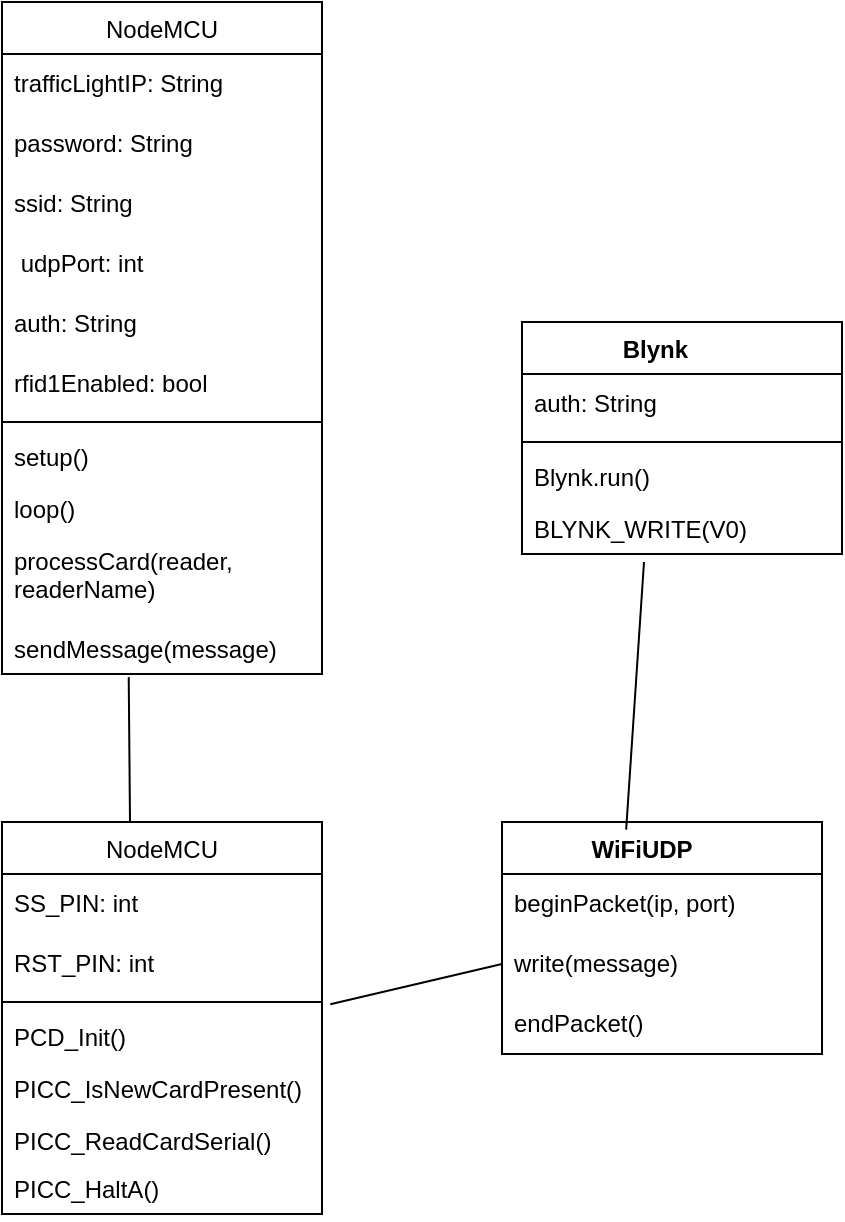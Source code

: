 <mxfile version="25.0.3">
  <diagram name="Sayfa -1" id="fqfLNAJTs9jHbN3aNvoR">
    <mxGraphModel dx="1120" dy="612" grid="1" gridSize="10" guides="1" tooltips="1" connect="1" arrows="1" fold="1" page="1" pageScale="1" pageWidth="827" pageHeight="1169" math="0" shadow="0">
      <root>
        <mxCell id="0" />
        <mxCell id="1" parent="0" />
        <mxCell id="uas3n-WweE00lUbns6KP-5" value="&lt;span style=&quot;font-weight: 400;&quot;&gt;NodeMCU&lt;/span&gt;" style="swimlane;fontStyle=1;align=center;verticalAlign=top;childLayout=stackLayout;horizontal=1;startSize=26;horizontalStack=0;resizeParent=1;resizeParentMax=0;resizeLast=0;collapsible=1;marginBottom=0;whiteSpace=wrap;html=1;" parent="1" vertex="1">
          <mxGeometry x="100" y="70" width="160" height="336" as="geometry" />
        </mxCell>
        <mxCell id="uas3n-WweE00lUbns6KP-11" value="trafficLightIP: String" style="text;strokeColor=none;fillColor=none;align=left;verticalAlign=middle;spacingLeft=4;spacingRight=4;overflow=hidden;points=[[0,0.5],[1,0.5]];portConstraint=eastwest;rotatable=0;whiteSpace=wrap;html=1;" parent="uas3n-WweE00lUbns6KP-5" vertex="1">
          <mxGeometry y="26" width="160" height="30" as="geometry" />
        </mxCell>
        <mxCell id="uas3n-WweE00lUbns6KP-10" value="password: String " style="text;strokeColor=none;fillColor=none;align=left;verticalAlign=middle;spacingLeft=4;spacingRight=4;overflow=hidden;points=[[0,0.5],[1,0.5]];portConstraint=eastwest;rotatable=0;whiteSpace=wrap;html=1;" parent="uas3n-WweE00lUbns6KP-5" vertex="1">
          <mxGeometry y="56" width="160" height="30" as="geometry" />
        </mxCell>
        <mxCell id="uas3n-WweE00lUbns6KP-9" value="ssid: String" style="text;strokeColor=none;fillColor=none;align=left;verticalAlign=middle;spacingLeft=4;spacingRight=4;overflow=hidden;points=[[0,0.5],[1,0.5]];portConstraint=eastwest;rotatable=0;whiteSpace=wrap;html=1;" parent="uas3n-WweE00lUbns6KP-5" vertex="1">
          <mxGeometry y="86" width="160" height="30" as="geometry" />
        </mxCell>
        <mxCell id="uas3n-WweE00lUbns6KP-16" value="&amp;nbsp;udpPort: &lt;span class=&quot;hljs-type&quot;&gt;int&lt;/span&gt;" style="text;strokeColor=none;fillColor=none;align=left;verticalAlign=middle;spacingLeft=4;spacingRight=4;overflow=hidden;points=[[0,0.5],[1,0.5]];portConstraint=eastwest;rotatable=0;whiteSpace=wrap;html=1;" parent="uas3n-WweE00lUbns6KP-5" vertex="1">
          <mxGeometry y="116" width="160" height="30" as="geometry" />
        </mxCell>
        <mxCell id="uas3n-WweE00lUbns6KP-17" value="auth: String    " style="text;strokeColor=none;fillColor=none;align=left;verticalAlign=middle;spacingLeft=4;spacingRight=4;overflow=hidden;points=[[0,0.5],[1,0.5]];portConstraint=eastwest;rotatable=0;whiteSpace=wrap;html=1;" parent="uas3n-WweE00lUbns6KP-5" vertex="1">
          <mxGeometry y="146" width="160" height="30" as="geometry" />
        </mxCell>
        <mxCell id="uas3n-WweE00lUbns6KP-18" value="rfid1Enabled: bool" style="text;strokeColor=none;fillColor=none;align=left;verticalAlign=middle;spacingLeft=4;spacingRight=4;overflow=hidden;points=[[0,0.5],[1,0.5]];portConstraint=eastwest;rotatable=0;whiteSpace=wrap;html=1;" parent="uas3n-WweE00lUbns6KP-5" vertex="1">
          <mxGeometry y="176" width="160" height="30" as="geometry" />
        </mxCell>
        <mxCell id="uas3n-WweE00lUbns6KP-7" value="" style="line;strokeWidth=1;fillColor=none;align=left;verticalAlign=middle;spacingTop=-1;spacingLeft=3;spacingRight=3;rotatable=0;labelPosition=right;points=[];portConstraint=eastwest;strokeColor=inherit;" parent="uas3n-WweE00lUbns6KP-5" vertex="1">
          <mxGeometry y="206" width="160" height="8" as="geometry" />
        </mxCell>
        <mxCell id="uas3n-WweE00lUbns6KP-8" value="setup()" style="text;strokeColor=none;fillColor=none;align=left;verticalAlign=top;spacingLeft=4;spacingRight=4;overflow=hidden;rotatable=0;points=[[0,0.5],[1,0.5]];portConstraint=eastwest;whiteSpace=wrap;html=1;" parent="uas3n-WweE00lUbns6KP-5" vertex="1">
          <mxGeometry y="214" width="160" height="26" as="geometry" />
        </mxCell>
        <mxCell id="uas3n-WweE00lUbns6KP-13" value="loop()" style="text;strokeColor=none;fillColor=none;align=left;verticalAlign=top;spacingLeft=4;spacingRight=4;overflow=hidden;rotatable=0;points=[[0,0.5],[1,0.5]];portConstraint=eastwest;whiteSpace=wrap;html=1;" parent="uas3n-WweE00lUbns6KP-5" vertex="1">
          <mxGeometry y="240" width="160" height="26" as="geometry" />
        </mxCell>
        <mxCell id="uas3n-WweE00lUbns6KP-15" value="processCard(reader, readerName)" style="text;strokeColor=none;fillColor=none;align=left;verticalAlign=top;spacingLeft=4;spacingRight=4;overflow=hidden;rotatable=0;points=[[0,0.5],[1,0.5]];portConstraint=eastwest;whiteSpace=wrap;html=1;" parent="uas3n-WweE00lUbns6KP-5" vertex="1">
          <mxGeometry y="266" width="160" height="44" as="geometry" />
        </mxCell>
        <mxCell id="uas3n-WweE00lUbns6KP-14" value="sendMessage(message) " style="text;strokeColor=none;fillColor=none;align=left;verticalAlign=top;spacingLeft=4;spacingRight=4;overflow=hidden;rotatable=0;points=[[0,0.5],[1,0.5]];portConstraint=eastwest;whiteSpace=wrap;html=1;" parent="uas3n-WweE00lUbns6KP-5" vertex="1">
          <mxGeometry y="310" width="160" height="26" as="geometry" />
        </mxCell>
        <mxCell id="uas3n-WweE00lUbns6KP-19" value="" style="endArrow=none;html=1;rounded=0;exitX=0.396;exitY=1.06;exitDx=0;exitDy=0;exitPerimeter=0;entryX=0.4;entryY=-0.002;entryDx=0;entryDy=0;entryPerimeter=0;" parent="1" source="uas3n-WweE00lUbns6KP-14" target="uas3n-WweE00lUbns6KP-20" edge="1">
          <mxGeometry relative="1" as="geometry">
            <mxPoint x="220" y="530" as="sourcePoint" />
            <mxPoint x="163" y="470" as="targetPoint" />
          </mxGeometry>
        </mxCell>
        <mxCell id="uas3n-WweE00lUbns6KP-20" value="&lt;span style=&quot;font-weight: 400;&quot;&gt;NodeMCU&lt;/span&gt;" style="swimlane;fontStyle=1;align=center;verticalAlign=top;childLayout=stackLayout;horizontal=1;startSize=26;horizontalStack=0;resizeParent=1;resizeParentMax=0;resizeLast=0;collapsible=1;marginBottom=0;whiteSpace=wrap;html=1;" parent="1" vertex="1">
          <mxGeometry x="100" y="480" width="160" height="196" as="geometry" />
        </mxCell>
        <mxCell id="uas3n-WweE00lUbns6KP-21" value="SS_PIN: &lt;span class=&quot;hljs-type&quot;&gt;int&lt;/span&gt;" style="text;strokeColor=none;fillColor=none;align=left;verticalAlign=middle;spacingLeft=4;spacingRight=4;overflow=hidden;points=[[0,0.5],[1,0.5]];portConstraint=eastwest;rotatable=0;whiteSpace=wrap;html=1;" parent="uas3n-WweE00lUbns6KP-20" vertex="1">
          <mxGeometry y="26" width="160" height="30" as="geometry" />
        </mxCell>
        <mxCell id="uas3n-WweE00lUbns6KP-22" value="RST_PIN: &lt;span class=&quot;hljs-type&quot;&gt;int&lt;/span&gt;" style="text;strokeColor=none;fillColor=none;align=left;verticalAlign=middle;spacingLeft=4;spacingRight=4;overflow=hidden;points=[[0,0.5],[1,0.5]];portConstraint=eastwest;rotatable=0;whiteSpace=wrap;html=1;" parent="uas3n-WweE00lUbns6KP-20" vertex="1">
          <mxGeometry y="56" width="160" height="30" as="geometry" />
        </mxCell>
        <mxCell id="uas3n-WweE00lUbns6KP-27" value="" style="line;strokeWidth=1;fillColor=none;align=left;verticalAlign=middle;spacingTop=-1;spacingLeft=3;spacingRight=3;rotatable=0;labelPosition=right;points=[];portConstraint=eastwest;strokeColor=inherit;" parent="uas3n-WweE00lUbns6KP-20" vertex="1">
          <mxGeometry y="86" width="160" height="8" as="geometry" />
        </mxCell>
        <mxCell id="uas3n-WweE00lUbns6KP-28" value="PCD_Init()" style="text;strokeColor=none;fillColor=none;align=left;verticalAlign=top;spacingLeft=4;spacingRight=4;overflow=hidden;rotatable=0;points=[[0,0.5],[1,0.5]];portConstraint=eastwest;whiteSpace=wrap;html=1;" parent="uas3n-WweE00lUbns6KP-20" vertex="1">
          <mxGeometry y="94" width="160" height="26" as="geometry" />
        </mxCell>
        <mxCell id="uas3n-WweE00lUbns6KP-29" value="PICC_IsNewCardPresent()" style="text;strokeColor=none;fillColor=none;align=left;verticalAlign=top;spacingLeft=4;spacingRight=4;overflow=hidden;rotatable=0;points=[[0,0.5],[1,0.5]];portConstraint=eastwest;whiteSpace=wrap;html=1;" parent="uas3n-WweE00lUbns6KP-20" vertex="1">
          <mxGeometry y="120" width="160" height="26" as="geometry" />
        </mxCell>
        <mxCell id="uas3n-WweE00lUbns6KP-30" value="PICC_ReadCardSerial()" style="text;strokeColor=none;fillColor=none;align=left;verticalAlign=top;spacingLeft=4;spacingRight=4;overflow=hidden;rotatable=0;points=[[0,0.5],[1,0.5]];portConstraint=eastwest;whiteSpace=wrap;html=1;" parent="uas3n-WweE00lUbns6KP-20" vertex="1">
          <mxGeometry y="146" width="160" height="24" as="geometry" />
        </mxCell>
        <mxCell id="uas3n-WweE00lUbns6KP-31" value="PICC_HaltA()  " style="text;strokeColor=none;fillColor=none;align=left;verticalAlign=top;spacingLeft=4;spacingRight=4;overflow=hidden;rotatable=0;points=[[0,0.5],[1,0.5]];portConstraint=eastwest;whiteSpace=wrap;html=1;" parent="uas3n-WweE00lUbns6KP-20" vertex="1">
          <mxGeometry y="170" width="160" height="26" as="geometry" />
        </mxCell>
        <mxCell id="uas3n-WweE00lUbns6KP-32" value="WiFiUDP&amp;nbsp; &amp;nbsp; &amp;nbsp;&amp;nbsp;" style="swimlane;fontStyle=1;align=center;verticalAlign=top;childLayout=stackLayout;horizontal=1;startSize=26;horizontalStack=0;resizeParent=1;resizeParentMax=0;resizeLast=0;collapsible=1;marginBottom=0;whiteSpace=wrap;html=1;" parent="1" vertex="1">
          <mxGeometry x="350" y="480" width="160" height="116" as="geometry" />
        </mxCell>
        <mxCell id="uas3n-WweE00lUbns6KP-33" value="beginPacket(ip, port)" style="text;strokeColor=none;fillColor=none;align=left;verticalAlign=middle;spacingLeft=4;spacingRight=4;overflow=hidden;points=[[0,0.5],[1,0.5]];portConstraint=eastwest;rotatable=0;whiteSpace=wrap;html=1;" parent="uas3n-WweE00lUbns6KP-32" vertex="1">
          <mxGeometry y="26" width="160" height="30" as="geometry" />
        </mxCell>
        <mxCell id="uas3n-WweE00lUbns6KP-34" value="write(message)" style="text;strokeColor=none;fillColor=none;align=left;verticalAlign=middle;spacingLeft=4;spacingRight=4;overflow=hidden;points=[[0,0.5],[1,0.5]];portConstraint=eastwest;rotatable=0;whiteSpace=wrap;html=1;" parent="uas3n-WweE00lUbns6KP-32" vertex="1">
          <mxGeometry y="56" width="160" height="30" as="geometry" />
        </mxCell>
        <mxCell id="uas3n-WweE00lUbns6KP-41" value="endPacket()   " style="text;strokeColor=none;fillColor=none;align=left;verticalAlign=middle;spacingLeft=4;spacingRight=4;overflow=hidden;points=[[0,0.5],[1,0.5]];portConstraint=eastwest;rotatable=0;whiteSpace=wrap;html=1;" parent="uas3n-WweE00lUbns6KP-32" vertex="1">
          <mxGeometry y="86" width="160" height="30" as="geometry" />
        </mxCell>
        <mxCell id="uas3n-WweE00lUbns6KP-40" value="" style="endArrow=none;html=1;rounded=0;exitX=1.026;exitY=-0.11;exitDx=0;exitDy=0;exitPerimeter=0;entryX=0;entryY=0.5;entryDx=0;entryDy=0;" parent="1" source="uas3n-WweE00lUbns6KP-28" target="uas3n-WweE00lUbns6KP-34" edge="1">
          <mxGeometry relative="1" as="geometry">
            <mxPoint x="160" y="688" as="sourcePoint" />
            <mxPoint x="160" y="750" as="targetPoint" />
          </mxGeometry>
        </mxCell>
        <mxCell id="uas3n-WweE00lUbns6KP-42" value="Blynk&amp;nbsp; &amp;nbsp; &amp;nbsp; &amp;nbsp;&amp;nbsp;" style="swimlane;fontStyle=1;align=center;verticalAlign=top;childLayout=stackLayout;horizontal=1;startSize=26;horizontalStack=0;resizeParent=1;resizeParentMax=0;resizeLast=0;collapsible=1;marginBottom=0;whiteSpace=wrap;html=1;" parent="1" vertex="1">
          <mxGeometry x="360" y="230" width="160" height="116" as="geometry" />
        </mxCell>
        <mxCell id="uas3n-WweE00lUbns6KP-43" value="auth: String&amp;nbsp;" style="text;strokeColor=none;fillColor=none;align=left;verticalAlign=middle;spacingLeft=4;spacingRight=4;overflow=hidden;points=[[0,0.5],[1,0.5]];portConstraint=eastwest;rotatable=0;whiteSpace=wrap;html=1;" parent="uas3n-WweE00lUbns6KP-42" vertex="1">
          <mxGeometry y="26" width="160" height="30" as="geometry" />
        </mxCell>
        <mxCell id="uas3n-WweE00lUbns6KP-45" value="" style="line;strokeWidth=1;fillColor=none;align=left;verticalAlign=middle;spacingTop=-1;spacingLeft=3;spacingRight=3;rotatable=0;labelPosition=right;points=[];portConstraint=eastwest;strokeColor=inherit;" parent="uas3n-WweE00lUbns6KP-42" vertex="1">
          <mxGeometry y="56" width="160" height="8" as="geometry" />
        </mxCell>
        <mxCell id="uas3n-WweE00lUbns6KP-46" value="Blynk.run()  " style="text;strokeColor=none;fillColor=none;align=left;verticalAlign=top;spacingLeft=4;spacingRight=4;overflow=hidden;rotatable=0;points=[[0,0.5],[1,0.5]];portConstraint=eastwest;whiteSpace=wrap;html=1;" parent="uas3n-WweE00lUbns6KP-42" vertex="1">
          <mxGeometry y="64" width="160" height="26" as="geometry" />
        </mxCell>
        <mxCell id="uas3n-WweE00lUbns6KP-47" value="BLYNK_WRITE(V0)" style="text;strokeColor=none;fillColor=none;align=left;verticalAlign=top;spacingLeft=4;spacingRight=4;overflow=hidden;rotatable=0;points=[[0,0.5],[1,0.5]];portConstraint=eastwest;whiteSpace=wrap;html=1;" parent="uas3n-WweE00lUbns6KP-42" vertex="1">
          <mxGeometry y="90" width="160" height="26" as="geometry" />
        </mxCell>
        <mxCell id="uas3n-WweE00lUbns6KP-50" value="" style="endArrow=none;html=1;rounded=0;exitX=0.388;exitY=0.033;exitDx=0;exitDy=0;exitPerimeter=0;" parent="1" source="uas3n-WweE00lUbns6KP-32" edge="1">
          <mxGeometry relative="1" as="geometry">
            <mxPoint x="51" y="880" as="sourcePoint" />
            <mxPoint x="421" y="350" as="targetPoint" />
          </mxGeometry>
        </mxCell>
      </root>
    </mxGraphModel>
  </diagram>
</mxfile>
